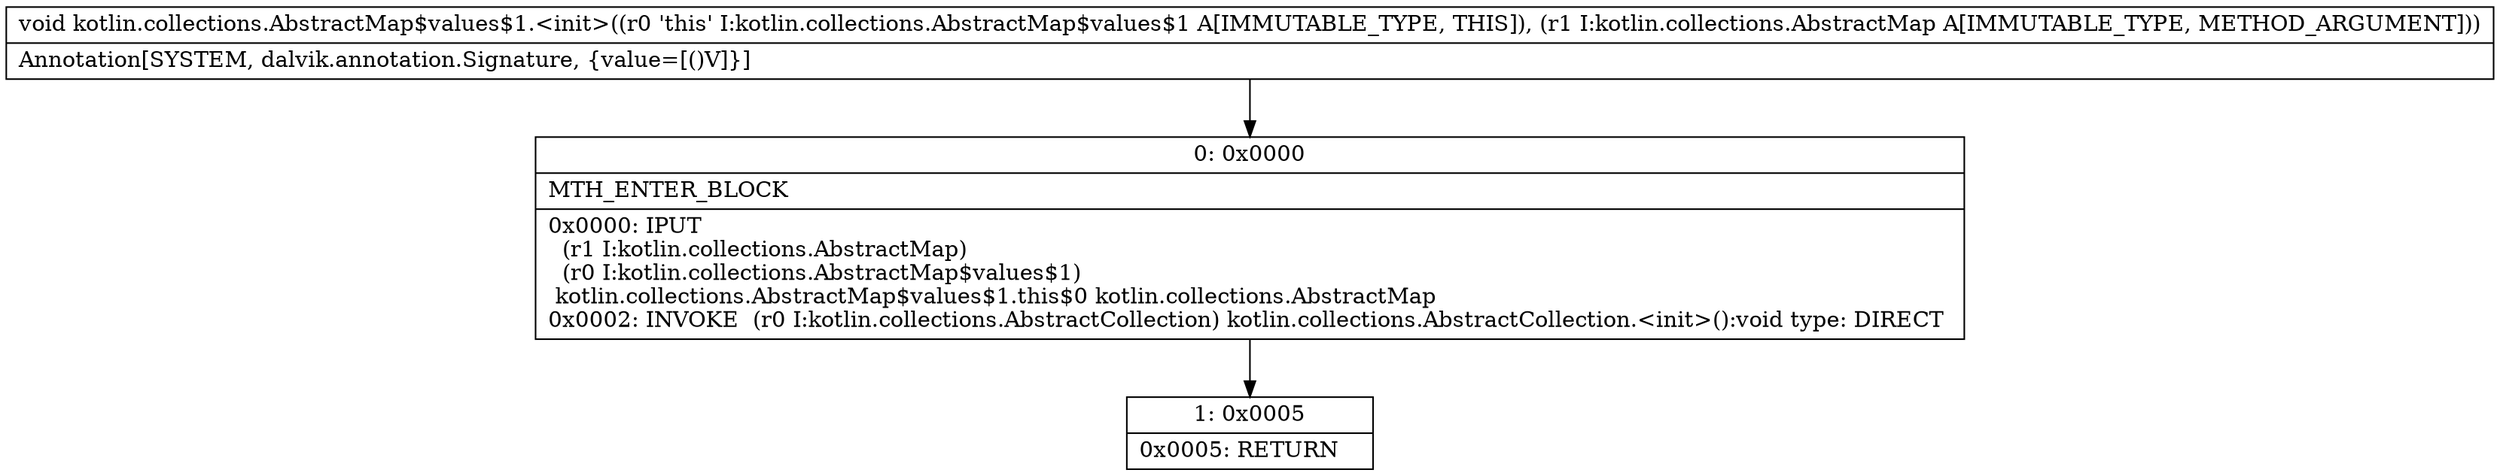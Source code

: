 digraph "CFG forkotlin.collections.AbstractMap$values$1.\<init\>(Lkotlin\/collections\/AbstractMap;)V" {
Node_0 [shape=record,label="{0\:\ 0x0000|MTH_ENTER_BLOCK\l|0x0000: IPUT  \l  (r1 I:kotlin.collections.AbstractMap)\l  (r0 I:kotlin.collections.AbstractMap$values$1)\l kotlin.collections.AbstractMap$values$1.this$0 kotlin.collections.AbstractMap \l0x0002: INVOKE  (r0 I:kotlin.collections.AbstractCollection) kotlin.collections.AbstractCollection.\<init\>():void type: DIRECT \l}"];
Node_1 [shape=record,label="{1\:\ 0x0005|0x0005: RETURN   \l}"];
MethodNode[shape=record,label="{void kotlin.collections.AbstractMap$values$1.\<init\>((r0 'this' I:kotlin.collections.AbstractMap$values$1 A[IMMUTABLE_TYPE, THIS]), (r1 I:kotlin.collections.AbstractMap A[IMMUTABLE_TYPE, METHOD_ARGUMENT]))  | Annotation[SYSTEM, dalvik.annotation.Signature, \{value=[()V]\}]\l}"];
MethodNode -> Node_0;
Node_0 -> Node_1;
}

